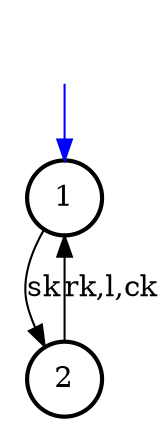 digraph Image {overlap=scale;node [shape=circle, style=bold, constraint=false];"_1" [peripheries=1,label="1"];"_1" -> "_2" [label="sk"]"_2" [peripheries=1,label="2"];"_2" -> "_1" [label="rk,l,ck"]node [shape=plaintext];" "-> "_1" [color=blue];}